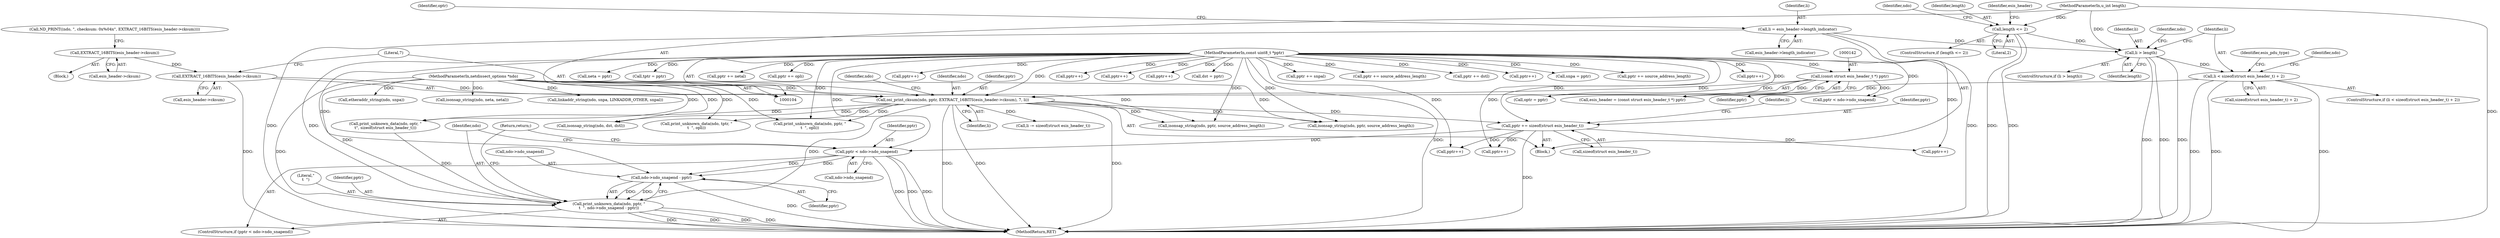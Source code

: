 digraph "0_tcpdump_331530a4076c69bbd2e3214db6ccbe834fb75640@pointer" {
"1000695" [label="(Call,pptr < ndo->ndo_snapend)"];
"1000342" [label="(Call,pptr += sizeof(struct esis_header_t))"];
"1000310" [label="(Call,osi_print_cksum(ndo, pptr, EXTRACT_16BITS(esis_header->cksum), 7, li))"];
"1000105" [label="(MethodParameterIn,netdissect_options *ndo)"];
"1000106" [label="(MethodParameterIn,const uint8_t *pptr)"];
"1000141" [label="(Call,(const struct esis_header_t *) pptr)"];
"1000313" [label="(Call,EXTRACT_16BITS(esis_header->cksum))"];
"1000306" [label="(Call,EXTRACT_16BITS(esis_header->cksum))"];
"1000202" [label="(Call,li < sizeof(struct esis_header_t) + 2)"];
"1000188" [label="(Call,li > length)"];
"1000147" [label="(Call,li = esis_header->length_indicator)"];
"1000125" [label="(Call,length <= 2)"];
"1000107" [label="(MethodParameterIn,u_int length)"];
"1000704" [label="(Call,ndo->ndo_snapend - pptr)"];
"1000700" [label="(Call,print_unknown_data(ndo, pptr, \"\n\t  \", ndo->ndo_snapend - pptr))"];
"1000694" [label="(ControlStructure,if (pptr < ndo->ndo_snapend))"];
"1000704" [label="(Call,ndo->ndo_snapend - pptr)"];
"1000211" [label="(Identifier,ndo)"];
"1000705" [label="(Call,ndo->ndo_snapend)"];
"1000336" [label="(Call,print_unknown_data(ndo, optr, \"\n\t\", sizeof(struct esis_header_t)))"];
"1000202" [label="(Call,li < sizeof(struct esis_header_t) + 2)"];
"1000216" [label="(Call,pptr < ndo->ndo_snapend)"];
"1000538" [label="(Call,isonsap_string(ndo, neta, netal))"];
"1000105" [label="(MethodParameterIn,netdissect_options *ndo)"];
"1000431" [label="(Call,pptr++)"];
"1000201" [label="(ControlStructure,if (li < sizeof(struct esis_header_t) + 2))"];
"1000522" [label="(Call,linkaddr_string(ndo, snpa, LINKADDR_OTHER, snpal))"];
"1000346" [label="(Call,li -= sizeof(struct esis_header_t))"];
"1000126" [label="(Identifier,length)"];
"1000378" [label="(Call,pptr++)"];
"1000124" [label="(ControlStructure,if (length <= 2))"];
"1000107" [label="(MethodParameterIn,u_int length)"];
"1000700" [label="(Call,print_unknown_data(ndo, pptr, \"\n\t  \", ndo->ndo_snapend - pptr))"];
"1000697" [label="(Call,ndo->ndo_snapend)"];
"1000231" [label="(Identifier,esis_pdu_type)"];
"1000342" [label="(Call,pptr += sizeof(struct esis_header_t))"];
"1000343" [label="(Identifier,pptr)"];
"1000843" [label="(Call,print_unknown_data(ndo, tptr, \"\n\t  \", opli))"];
"1000148" [label="(Identifier,li)"];
"1000855" [label="(Call,print_unknown_data(ndo, pptr, \"\n\t  \", opli))"];
"1000306" [label="(Call,EXTRACT_16BITS(esis_header->cksum))"];
"1000491" [label="(Call,neta = pptr)"];
"1000675" [label="(Call,isonsap_string(ndo, pptr, source_address_length))"];
"1000149" [label="(Call,esis_header->length_indicator)"];
"1000311" [label="(Identifier,ndo)"];
"1000760" [label="(Call,tptr = pptr)"];
"1000317" [label="(Literal,7)"];
"1000696" [label="(Identifier,pptr)"];
"1000125" [label="(Call,length <= 2)"];
"1000312" [label="(Identifier,pptr)"];
"1000709" [label="(Return,return;)"];
"1000301" [label="(Call,ND_PRINT((ndo, \", checksum: 0x%04x\", EXTRACT_16BITS(esis_header->cksum))))"];
"1000703" [label="(Literal,\"\n\t  \")"];
"1000318" [label="(Identifier,li)"];
"1000868" [label="(MethodReturn,RET)"];
"1000108" [label="(Block,)"];
"1000194" [label="(Identifier,ndo)"];
"1000314" [label="(Call,esis_header->cksum)"];
"1000310" [label="(Call,osi_print_cksum(ndo, pptr, EXTRACT_16BITS(esis_header->cksum), 7, li))"];
"1000494" [label="(Call,pptr += netal)"];
"1000701" [label="(Identifier,ndo)"];
"1000702" [label="(Identifier,pptr)"];
"1000307" [label="(Call,esis_header->cksum)"];
"1000860" [label="(Call,pptr += opli)"];
"1000618" [label="(Call,isonsap_string(ndo, pptr, source_address_length))"];
"1000189" [label="(Identifier,li)"];
"1000313" [label="(Call,EXTRACT_16BITS(esis_header->cksum))"];
"1000735" [label="(Call,pptr++)"];
"1000147" [label="(Call,li = esis_header->length_indicator)"];
"1000141" [label="(Call,(const struct esis_header_t *) pptr)"];
"1000475" [label="(Call,pptr++)"];
"1000740" [label="(Call,pptr++)"];
"1000187" [label="(ControlStructure,if (li > length))"];
"1000227" [label="(Call,pptr++)"];
"1000344" [label="(Call,sizeof(struct esis_header_t))"];
"1000190" [label="(Identifier,length)"];
"1000152" [label="(Call,optr = pptr)"];
"1000204" [label="(Call,sizeof(struct esis_header_t) + 2)"];
"1000127" [label="(Literal,2)"];
"1000650" [label="(Call,pptr++)"];
"1000396" [label="(Call,dst = pptr)"];
"1000452" [label="(Call,pptr += snpal)"];
"1000561" [label="(Call,pptr++)"];
"1000708" [label="(Identifier,pptr)"];
"1000140" [label="(Identifier,esis_header)"];
"1000153" [label="(Identifier,optr)"];
"1000622" [label="(Call,pptr += source_address_length)"];
"1000347" [label="(Identifier,li)"];
"1000321" [label="(Identifier,ndo)"];
"1000139" [label="(Call,esis_header = (const struct esis_header_t *) pptr)"];
"1000106" [label="(MethodParameterIn,const uint8_t *pptr)"];
"1000695" [label="(Call,pptr < ndo->ndo_snapend)"];
"1000203" [label="(Identifier,li)"];
"1000511" [label="(Call,etheraddr_string(ndo, snpa))"];
"1000143" [label="(Identifier,pptr)"];
"1000399" [label="(Call,pptr += dstl)"];
"1000593" [label="(Call,pptr++)"];
"1000410" [label="(Call,isonsap_string(ndo, dst, dstl))"];
"1000304" [label="(Block,)"];
"1000188" [label="(Call,li > length)"];
"1000449" [label="(Call,snpa = pptr)"];
"1000131" [label="(Identifier,ndo)"];
"1000679" [label="(Call,pptr += source_address_length)"];
"1000695" -> "1000694"  [label="AST: "];
"1000695" -> "1000697"  [label="CFG: "];
"1000696" -> "1000695"  [label="AST: "];
"1000697" -> "1000695"  [label="AST: "];
"1000701" -> "1000695"  [label="CFG: "];
"1000709" -> "1000695"  [label="CFG: "];
"1000695" -> "1000868"  [label="DDG: "];
"1000695" -> "1000868"  [label="DDG: "];
"1000695" -> "1000868"  [label="DDG: "];
"1000342" -> "1000695"  [label="DDG: "];
"1000106" -> "1000695"  [label="DDG: "];
"1000695" -> "1000704"  [label="DDG: "];
"1000695" -> "1000704"  [label="DDG: "];
"1000342" -> "1000108"  [label="AST: "];
"1000342" -> "1000344"  [label="CFG: "];
"1000343" -> "1000342"  [label="AST: "];
"1000344" -> "1000342"  [label="AST: "];
"1000347" -> "1000342"  [label="CFG: "];
"1000342" -> "1000868"  [label="DDG: "];
"1000310" -> "1000342"  [label="DDG: "];
"1000106" -> "1000342"  [label="DDG: "];
"1000342" -> "1000378"  [label="DDG: "];
"1000342" -> "1000561"  [label="DDG: "];
"1000342" -> "1000650"  [label="DDG: "];
"1000310" -> "1000108"  [label="AST: "];
"1000310" -> "1000318"  [label="CFG: "];
"1000311" -> "1000310"  [label="AST: "];
"1000312" -> "1000310"  [label="AST: "];
"1000313" -> "1000310"  [label="AST: "];
"1000317" -> "1000310"  [label="AST: "];
"1000318" -> "1000310"  [label="AST: "];
"1000321" -> "1000310"  [label="CFG: "];
"1000310" -> "1000868"  [label="DDG: "];
"1000310" -> "1000868"  [label="DDG: "];
"1000310" -> "1000868"  [label="DDG: "];
"1000105" -> "1000310"  [label="DDG: "];
"1000106" -> "1000310"  [label="DDG: "];
"1000141" -> "1000310"  [label="DDG: "];
"1000313" -> "1000310"  [label="DDG: "];
"1000202" -> "1000310"  [label="DDG: "];
"1000310" -> "1000336"  [label="DDG: "];
"1000310" -> "1000346"  [label="DDG: "];
"1000310" -> "1000410"  [label="DDG: "];
"1000310" -> "1000618"  [label="DDG: "];
"1000310" -> "1000675"  [label="DDG: "];
"1000310" -> "1000700"  [label="DDG: "];
"1000310" -> "1000843"  [label="DDG: "];
"1000310" -> "1000855"  [label="DDG: "];
"1000105" -> "1000104"  [label="AST: "];
"1000105" -> "1000868"  [label="DDG: "];
"1000105" -> "1000336"  [label="DDG: "];
"1000105" -> "1000410"  [label="DDG: "];
"1000105" -> "1000511"  [label="DDG: "];
"1000105" -> "1000522"  [label="DDG: "];
"1000105" -> "1000538"  [label="DDG: "];
"1000105" -> "1000618"  [label="DDG: "];
"1000105" -> "1000675"  [label="DDG: "];
"1000105" -> "1000700"  [label="DDG: "];
"1000105" -> "1000843"  [label="DDG: "];
"1000105" -> "1000855"  [label="DDG: "];
"1000106" -> "1000104"  [label="AST: "];
"1000106" -> "1000868"  [label="DDG: "];
"1000106" -> "1000141"  [label="DDG: "];
"1000106" -> "1000152"  [label="DDG: "];
"1000106" -> "1000216"  [label="DDG: "];
"1000106" -> "1000227"  [label="DDG: "];
"1000106" -> "1000378"  [label="DDG: "];
"1000106" -> "1000396"  [label="DDG: "];
"1000106" -> "1000399"  [label="DDG: "];
"1000106" -> "1000431"  [label="DDG: "];
"1000106" -> "1000449"  [label="DDG: "];
"1000106" -> "1000452"  [label="DDG: "];
"1000106" -> "1000475"  [label="DDG: "];
"1000106" -> "1000491"  [label="DDG: "];
"1000106" -> "1000494"  [label="DDG: "];
"1000106" -> "1000561"  [label="DDG: "];
"1000106" -> "1000593"  [label="DDG: "];
"1000106" -> "1000618"  [label="DDG: "];
"1000106" -> "1000622"  [label="DDG: "];
"1000106" -> "1000650"  [label="DDG: "];
"1000106" -> "1000675"  [label="DDG: "];
"1000106" -> "1000679"  [label="DDG: "];
"1000106" -> "1000700"  [label="DDG: "];
"1000106" -> "1000704"  [label="DDG: "];
"1000106" -> "1000735"  [label="DDG: "];
"1000106" -> "1000740"  [label="DDG: "];
"1000106" -> "1000760"  [label="DDG: "];
"1000106" -> "1000855"  [label="DDG: "];
"1000106" -> "1000860"  [label="DDG: "];
"1000141" -> "1000139"  [label="AST: "];
"1000141" -> "1000143"  [label="CFG: "];
"1000142" -> "1000141"  [label="AST: "];
"1000143" -> "1000141"  [label="AST: "];
"1000139" -> "1000141"  [label="CFG: "];
"1000141" -> "1000139"  [label="DDG: "];
"1000141" -> "1000152"  [label="DDG: "];
"1000141" -> "1000216"  [label="DDG: "];
"1000313" -> "1000314"  [label="CFG: "];
"1000314" -> "1000313"  [label="AST: "];
"1000317" -> "1000313"  [label="CFG: "];
"1000313" -> "1000868"  [label="DDG: "];
"1000306" -> "1000313"  [label="DDG: "];
"1000306" -> "1000304"  [label="AST: "];
"1000306" -> "1000307"  [label="CFG: "];
"1000307" -> "1000306"  [label="AST: "];
"1000301" -> "1000306"  [label="CFG: "];
"1000202" -> "1000201"  [label="AST: "];
"1000202" -> "1000204"  [label="CFG: "];
"1000203" -> "1000202"  [label="AST: "];
"1000204" -> "1000202"  [label="AST: "];
"1000211" -> "1000202"  [label="CFG: "];
"1000231" -> "1000202"  [label="CFG: "];
"1000202" -> "1000868"  [label="DDG: "];
"1000202" -> "1000868"  [label="DDG: "];
"1000202" -> "1000868"  [label="DDG: "];
"1000188" -> "1000202"  [label="DDG: "];
"1000188" -> "1000187"  [label="AST: "];
"1000188" -> "1000190"  [label="CFG: "];
"1000189" -> "1000188"  [label="AST: "];
"1000190" -> "1000188"  [label="AST: "];
"1000194" -> "1000188"  [label="CFG: "];
"1000203" -> "1000188"  [label="CFG: "];
"1000188" -> "1000868"  [label="DDG: "];
"1000188" -> "1000868"  [label="DDG: "];
"1000188" -> "1000868"  [label="DDG: "];
"1000147" -> "1000188"  [label="DDG: "];
"1000125" -> "1000188"  [label="DDG: "];
"1000107" -> "1000188"  [label="DDG: "];
"1000147" -> "1000108"  [label="AST: "];
"1000147" -> "1000149"  [label="CFG: "];
"1000148" -> "1000147"  [label="AST: "];
"1000149" -> "1000147"  [label="AST: "];
"1000153" -> "1000147"  [label="CFG: "];
"1000147" -> "1000868"  [label="DDG: "];
"1000147" -> "1000868"  [label="DDG: "];
"1000125" -> "1000124"  [label="AST: "];
"1000125" -> "1000127"  [label="CFG: "];
"1000126" -> "1000125"  [label="AST: "];
"1000127" -> "1000125"  [label="AST: "];
"1000131" -> "1000125"  [label="CFG: "];
"1000140" -> "1000125"  [label="CFG: "];
"1000125" -> "1000868"  [label="DDG: "];
"1000125" -> "1000868"  [label="DDG: "];
"1000107" -> "1000125"  [label="DDG: "];
"1000107" -> "1000104"  [label="AST: "];
"1000107" -> "1000868"  [label="DDG: "];
"1000704" -> "1000700"  [label="AST: "];
"1000704" -> "1000708"  [label="CFG: "];
"1000705" -> "1000704"  [label="AST: "];
"1000708" -> "1000704"  [label="AST: "];
"1000700" -> "1000704"  [label="CFG: "];
"1000704" -> "1000868"  [label="DDG: "];
"1000704" -> "1000700"  [label="DDG: "];
"1000704" -> "1000700"  [label="DDG: "];
"1000700" -> "1000694"  [label="AST: "];
"1000701" -> "1000700"  [label="AST: "];
"1000702" -> "1000700"  [label="AST: "];
"1000703" -> "1000700"  [label="AST: "];
"1000709" -> "1000700"  [label="CFG: "];
"1000700" -> "1000868"  [label="DDG: "];
"1000700" -> "1000868"  [label="DDG: "];
"1000700" -> "1000868"  [label="DDG: "];
"1000700" -> "1000868"  [label="DDG: "];
"1000336" -> "1000700"  [label="DDG: "];
}
